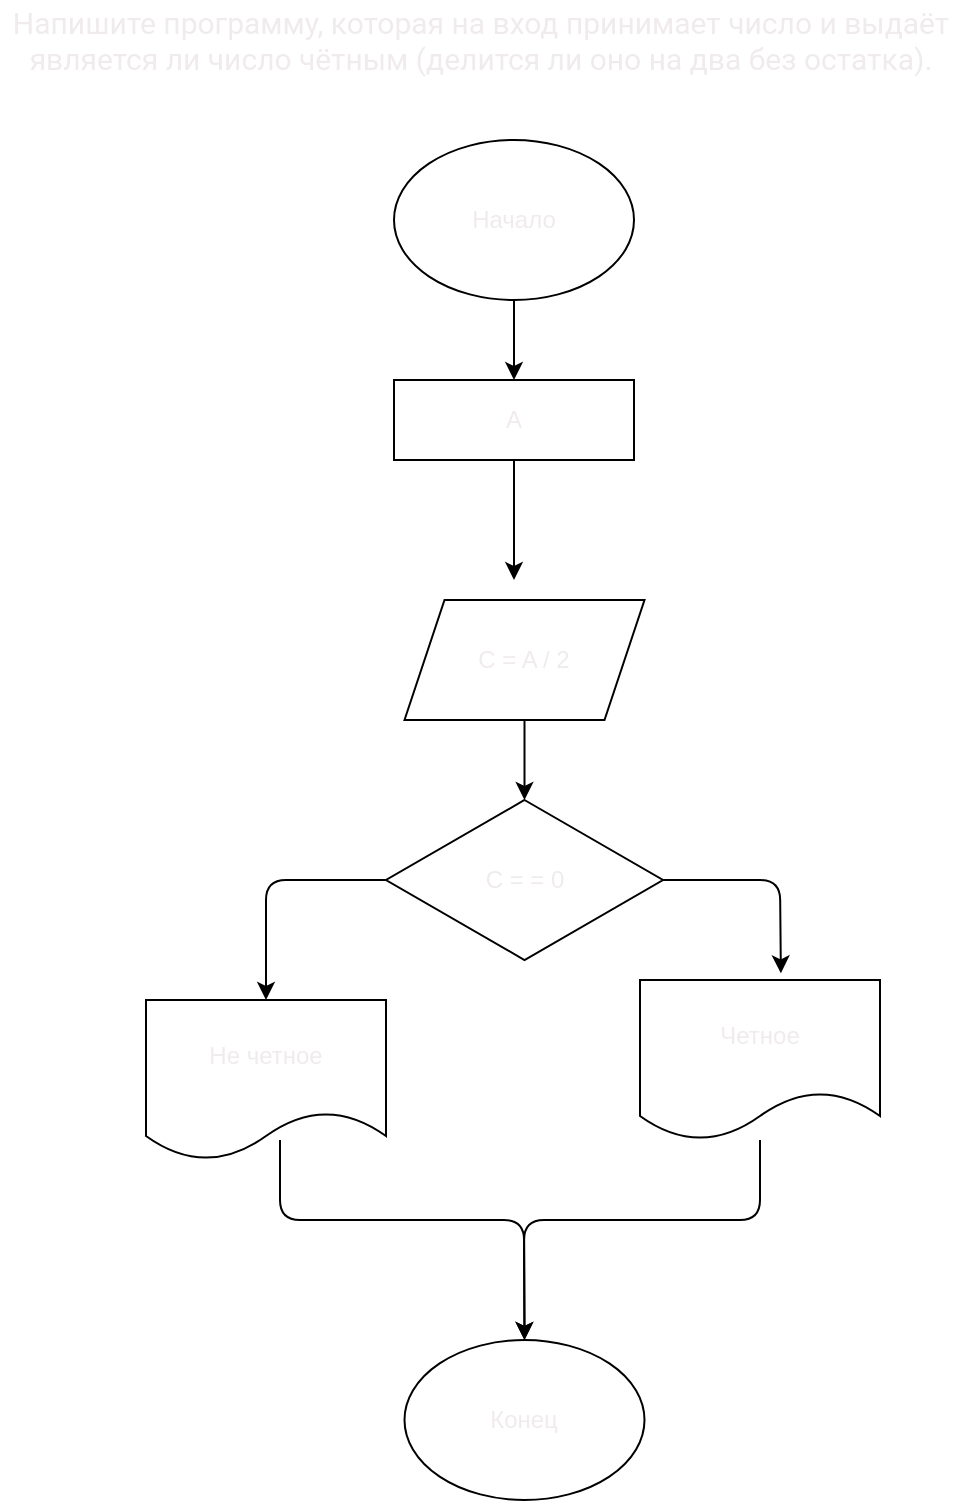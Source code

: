 <mxfile>
    <diagram id="mOWihirFuIUlplB6iXX-" name="Страница 1">
        <mxGraphModel dx="1767" dy="662" grid="1" gridSize="10" guides="1" tooltips="1" connect="1" arrows="1" fold="1" page="1" pageScale="1" pageWidth="827" pageHeight="1169" math="0" shadow="0">
            <root>
                <mxCell id="0"/>
                <mxCell id="1" parent="0"/>
                <mxCell id="23" value="&lt;span style=&quot;font-family: &amp;#34;roboto&amp;#34; , &amp;#34;san francisco&amp;#34; , &amp;#34;helvetica neue&amp;#34; , &amp;#34;helvetica&amp;#34; , &amp;#34;arial&amp;#34; ; font-size: 15px&quot;&gt;&lt;font&gt;Напишите программу, которая на вход принимает число и выдаёт&lt;br&gt;является ли число чётным (делится ли оно на два без остатка).&lt;/font&gt;&lt;/span&gt;" style="text;html=1;align=center;verticalAlign=middle;resizable=0;points=[];autosize=1;strokeColor=none;fillColor=none;fontColor=#F0EBED;" vertex="1" parent="1">
                    <mxGeometry x="-670" y="10" width="480" height="40" as="geometry"/>
                </mxCell>
                <mxCell id="30" value="" style="edgeStyle=none;html=1;fontColor=#F0EBED;" edge="1" parent="1" source="24" target="25">
                    <mxGeometry relative="1" as="geometry"/>
                </mxCell>
                <mxCell id="24" value="Начало" style="ellipse;whiteSpace=wrap;html=1;labelBackgroundColor=none;fontColor=#F0EBED;" vertex="1" parent="1">
                    <mxGeometry x="-473" y="80" width="120" height="80" as="geometry"/>
                </mxCell>
                <mxCell id="31" value="" style="edgeStyle=none;html=1;fontColor=#F0EBED;startArrow=none;" edge="1" parent="1" source="37" target="26">
                    <mxGeometry relative="1" as="geometry"/>
                </mxCell>
                <mxCell id="39" style="edgeStyle=none;html=1;fontColor=#F0EBED;" edge="1" parent="1" source="25">
                    <mxGeometry relative="1" as="geometry">
                        <mxPoint x="-413" y="300" as="targetPoint"/>
                    </mxGeometry>
                </mxCell>
                <mxCell id="25" value="A" style="rounded=0;whiteSpace=wrap;html=1;labelBackgroundColor=none;fontColor=#F0EBED;" vertex="1" parent="1">
                    <mxGeometry x="-473" y="200" width="120" height="40" as="geometry"/>
                </mxCell>
                <mxCell id="32" style="edgeStyle=none;html=1;entryX=0.5;entryY=0;entryDx=0;entryDy=0;fontColor=#F0EBED;" edge="1" parent="1" source="26" target="27">
                    <mxGeometry relative="1" as="geometry">
                        <mxPoint x="-519.56" y="528" as="targetPoint"/>
                        <Array as="points">
                            <mxPoint x="-537" y="450"/>
                        </Array>
                    </mxGeometry>
                </mxCell>
                <mxCell id="34" style="edgeStyle=none;html=1;entryX=0.587;entryY=-0.042;entryDx=0;entryDy=0;entryPerimeter=0;fontColor=#F0EBED;" edge="1" parent="1" source="26" target="28">
                    <mxGeometry relative="1" as="geometry">
                        <Array as="points">
                            <mxPoint x="-280" y="450"/>
                        </Array>
                    </mxGeometry>
                </mxCell>
                <mxCell id="26" value="C = = 0" style="rhombus;whiteSpace=wrap;html=1;labelBackgroundColor=none;fontColor=#F0EBED;" vertex="1" parent="1">
                    <mxGeometry x="-477" y="410" width="138.5" height="80" as="geometry"/>
                </mxCell>
                <mxCell id="35" style="edgeStyle=none;html=1;entryX=0.5;entryY=0;entryDx=0;entryDy=0;fontColor=#F0EBED;" edge="1" parent="1" target="29">
                    <mxGeometry relative="1" as="geometry">
                        <mxPoint x="-530" y="580" as="sourcePoint"/>
                        <Array as="points">
                            <mxPoint x="-530" y="620"/>
                            <mxPoint x="-408" y="620"/>
                        </Array>
                    </mxGeometry>
                </mxCell>
                <mxCell id="27" value="Не четное" style="shape=document;whiteSpace=wrap;html=1;boundedLbl=1;labelBackgroundColor=none;fontColor=#F0EBED;" vertex="1" parent="1">
                    <mxGeometry x="-597" y="510" width="120" height="80" as="geometry"/>
                </mxCell>
                <mxCell id="36" style="edgeStyle=none;html=1;entryX=0.5;entryY=0;entryDx=0;entryDy=0;fontColor=#F0EBED;" edge="1" parent="1" source="28" target="29">
                    <mxGeometry relative="1" as="geometry">
                        <Array as="points">
                            <mxPoint x="-290" y="620"/>
                            <mxPoint x="-408" y="620"/>
                        </Array>
                    </mxGeometry>
                </mxCell>
                <mxCell id="28" value="Четное" style="shape=document;whiteSpace=wrap;html=1;boundedLbl=1;labelBackgroundColor=none;fontColor=#F0EBED;" vertex="1" parent="1">
                    <mxGeometry x="-350" y="500" width="120" height="80" as="geometry"/>
                </mxCell>
                <mxCell id="29" value="Конец" style="ellipse;whiteSpace=wrap;html=1;labelBackgroundColor=none;fontColor=#F0EBED;" vertex="1" parent="1">
                    <mxGeometry x="-467.75" y="680" width="120" height="80" as="geometry"/>
                </mxCell>
                <mxCell id="37" value="C = A / 2" style="shape=parallelogram;perimeter=parallelogramPerimeter;whiteSpace=wrap;html=1;fixedSize=1;labelBackgroundColor=none;fontColor=#F0EBED;" vertex="1" parent="1">
                    <mxGeometry x="-467.75" y="310" width="120" height="60" as="geometry"/>
                </mxCell>
            </root>
        </mxGraphModel>
    </diagram>
</mxfile>